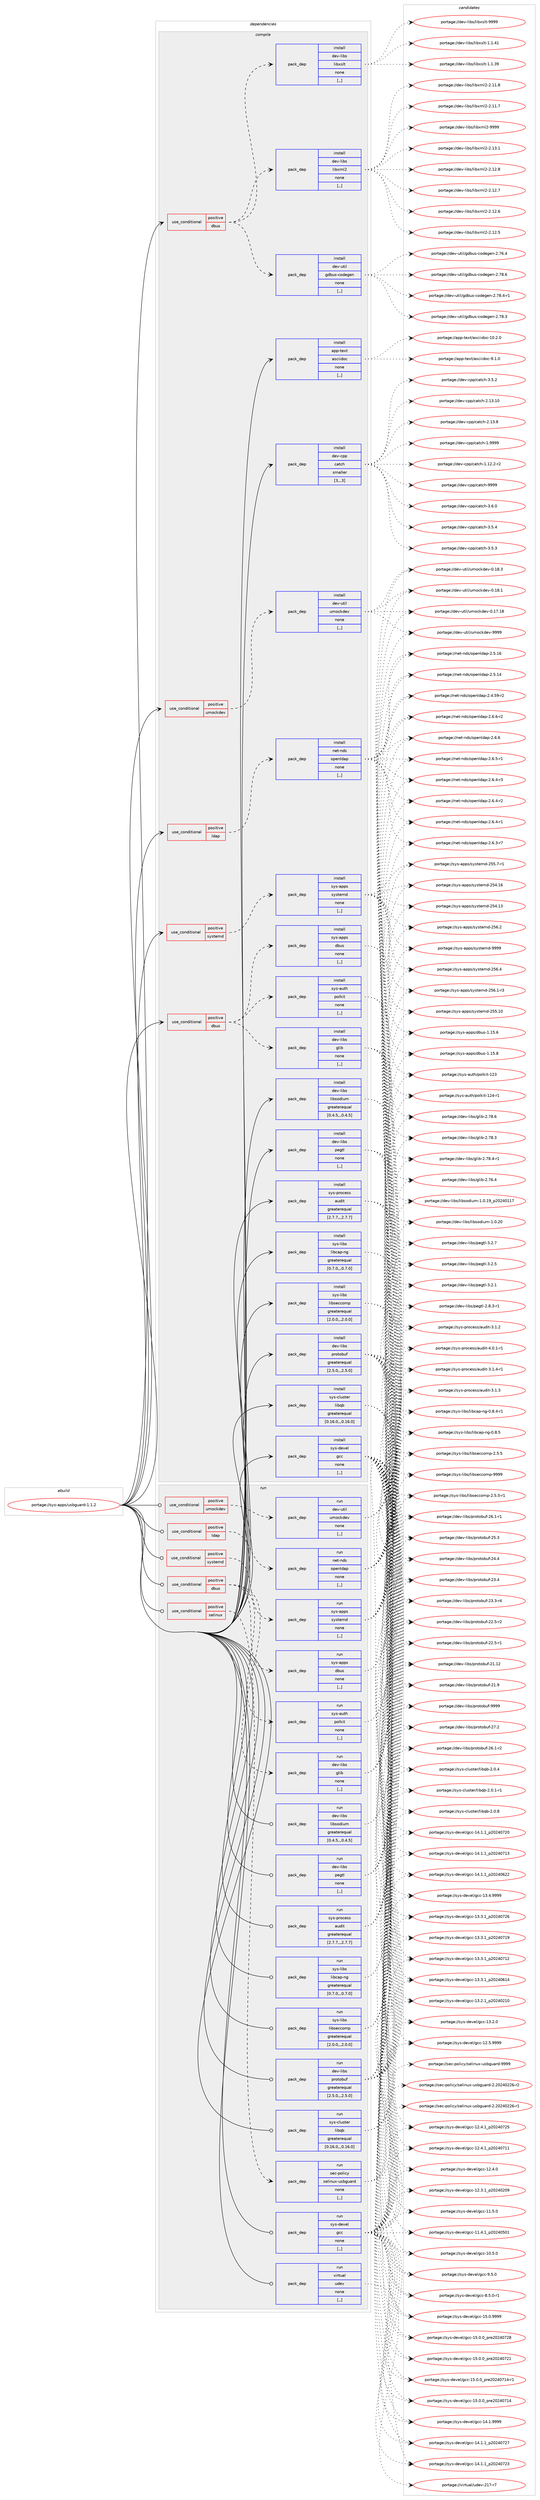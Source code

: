 digraph prolog {

# *************
# Graph options
# *************

newrank=true;
concentrate=true;
compound=true;
graph [rankdir=LR,fontname=Helvetica,fontsize=10,ranksep=1.5];#, ranksep=2.5, nodesep=0.2];
edge  [arrowhead=vee];
node  [fontname=Helvetica,fontsize=10];

# **********
# The ebuild
# **********

subgraph cluster_leftcol {
color=gray;
label=<<i>ebuild</i>>;
id [label="portage://sys-apps/usbguard-1.1.2", color=red, width=4, href="../sys-apps/usbguard-1.1.2.svg"];
}

# ****************
# The dependencies
# ****************

subgraph cluster_midcol {
color=gray;
label=<<i>dependencies</i>>;
subgraph cluster_compile {
fillcolor="#eeeeee";
style=filled;
label=<<i>compile</i>>;
subgraph cond112801 {
dependency425605 [label=<<TABLE BORDER="0" CELLBORDER="1" CELLSPACING="0" CELLPADDING="4"><TR><TD ROWSPAN="3" CELLPADDING="10">use_conditional</TD></TR><TR><TD>positive</TD></TR><TR><TD>dbus</TD></TR></TABLE>>, shape=none, color=red];
subgraph pack309875 {
dependency425606 [label=<<TABLE BORDER="0" CELLBORDER="1" CELLSPACING="0" CELLPADDING="4" WIDTH="220"><TR><TD ROWSPAN="6" CELLPADDING="30">pack_dep</TD></TR><TR><TD WIDTH="110">install</TD></TR><TR><TD>dev-libs</TD></TR><TR><TD>glib</TD></TR><TR><TD>none</TD></TR><TR><TD>[,,]</TD></TR></TABLE>>, shape=none, color=blue];
}
dependency425605:e -> dependency425606:w [weight=20,style="dashed",arrowhead="vee"];
subgraph pack309876 {
dependency425607 [label=<<TABLE BORDER="0" CELLBORDER="1" CELLSPACING="0" CELLPADDING="4" WIDTH="220"><TR><TD ROWSPAN="6" CELLPADDING="30">pack_dep</TD></TR><TR><TD WIDTH="110">install</TD></TR><TR><TD>sys-apps</TD></TR><TR><TD>dbus</TD></TR><TR><TD>none</TD></TR><TR><TD>[,,]</TD></TR></TABLE>>, shape=none, color=blue];
}
dependency425605:e -> dependency425607:w [weight=20,style="dashed",arrowhead="vee"];
subgraph pack309877 {
dependency425608 [label=<<TABLE BORDER="0" CELLBORDER="1" CELLSPACING="0" CELLPADDING="4" WIDTH="220"><TR><TD ROWSPAN="6" CELLPADDING="30">pack_dep</TD></TR><TR><TD WIDTH="110">install</TD></TR><TR><TD>sys-auth</TD></TR><TR><TD>polkit</TD></TR><TR><TD>none</TD></TR><TR><TD>[,,]</TD></TR></TABLE>>, shape=none, color=blue];
}
dependency425605:e -> dependency425608:w [weight=20,style="dashed",arrowhead="vee"];
}
id:e -> dependency425605:w [weight=20,style="solid",arrowhead="vee"];
subgraph cond112802 {
dependency425609 [label=<<TABLE BORDER="0" CELLBORDER="1" CELLSPACING="0" CELLPADDING="4"><TR><TD ROWSPAN="3" CELLPADDING="10">use_conditional</TD></TR><TR><TD>positive</TD></TR><TR><TD>dbus</TD></TR></TABLE>>, shape=none, color=red];
subgraph pack309878 {
dependency425610 [label=<<TABLE BORDER="0" CELLBORDER="1" CELLSPACING="0" CELLPADDING="4" WIDTH="220"><TR><TD ROWSPAN="6" CELLPADDING="30">pack_dep</TD></TR><TR><TD WIDTH="110">install</TD></TR><TR><TD>dev-libs</TD></TR><TR><TD>libxml2</TD></TR><TR><TD>none</TD></TR><TR><TD>[,,]</TD></TR></TABLE>>, shape=none, color=blue];
}
dependency425609:e -> dependency425610:w [weight=20,style="dashed",arrowhead="vee"];
subgraph pack309879 {
dependency425611 [label=<<TABLE BORDER="0" CELLBORDER="1" CELLSPACING="0" CELLPADDING="4" WIDTH="220"><TR><TD ROWSPAN="6" CELLPADDING="30">pack_dep</TD></TR><TR><TD WIDTH="110">install</TD></TR><TR><TD>dev-libs</TD></TR><TR><TD>libxslt</TD></TR><TR><TD>none</TD></TR><TR><TD>[,,]</TD></TR></TABLE>>, shape=none, color=blue];
}
dependency425609:e -> dependency425611:w [weight=20,style="dashed",arrowhead="vee"];
subgraph pack309880 {
dependency425612 [label=<<TABLE BORDER="0" CELLBORDER="1" CELLSPACING="0" CELLPADDING="4" WIDTH="220"><TR><TD ROWSPAN="6" CELLPADDING="30">pack_dep</TD></TR><TR><TD WIDTH="110">install</TD></TR><TR><TD>dev-util</TD></TR><TR><TD>gdbus-codegen</TD></TR><TR><TD>none</TD></TR><TR><TD>[,,]</TD></TR></TABLE>>, shape=none, color=blue];
}
dependency425609:e -> dependency425612:w [weight=20,style="dashed",arrowhead="vee"];
}
id:e -> dependency425609:w [weight=20,style="solid",arrowhead="vee"];
subgraph cond112803 {
dependency425613 [label=<<TABLE BORDER="0" CELLBORDER="1" CELLSPACING="0" CELLPADDING="4"><TR><TD ROWSPAN="3" CELLPADDING="10">use_conditional</TD></TR><TR><TD>positive</TD></TR><TR><TD>ldap</TD></TR></TABLE>>, shape=none, color=red];
subgraph pack309881 {
dependency425614 [label=<<TABLE BORDER="0" CELLBORDER="1" CELLSPACING="0" CELLPADDING="4" WIDTH="220"><TR><TD ROWSPAN="6" CELLPADDING="30">pack_dep</TD></TR><TR><TD WIDTH="110">install</TD></TR><TR><TD>net-nds</TD></TR><TR><TD>openldap</TD></TR><TR><TD>none</TD></TR><TR><TD>[,,]</TD></TR></TABLE>>, shape=none, color=blue];
}
dependency425613:e -> dependency425614:w [weight=20,style="dashed",arrowhead="vee"];
}
id:e -> dependency425613:w [weight=20,style="solid",arrowhead="vee"];
subgraph cond112804 {
dependency425615 [label=<<TABLE BORDER="0" CELLBORDER="1" CELLSPACING="0" CELLPADDING="4"><TR><TD ROWSPAN="3" CELLPADDING="10">use_conditional</TD></TR><TR><TD>positive</TD></TR><TR><TD>systemd</TD></TR></TABLE>>, shape=none, color=red];
subgraph pack309882 {
dependency425616 [label=<<TABLE BORDER="0" CELLBORDER="1" CELLSPACING="0" CELLPADDING="4" WIDTH="220"><TR><TD ROWSPAN="6" CELLPADDING="30">pack_dep</TD></TR><TR><TD WIDTH="110">install</TD></TR><TR><TD>sys-apps</TD></TR><TR><TD>systemd</TD></TR><TR><TD>none</TD></TR><TR><TD>[,,]</TD></TR></TABLE>>, shape=none, color=blue];
}
dependency425615:e -> dependency425616:w [weight=20,style="dashed",arrowhead="vee"];
}
id:e -> dependency425615:w [weight=20,style="solid",arrowhead="vee"];
subgraph cond112805 {
dependency425617 [label=<<TABLE BORDER="0" CELLBORDER="1" CELLSPACING="0" CELLPADDING="4"><TR><TD ROWSPAN="3" CELLPADDING="10">use_conditional</TD></TR><TR><TD>positive</TD></TR><TR><TD>umockdev</TD></TR></TABLE>>, shape=none, color=red];
subgraph pack309883 {
dependency425618 [label=<<TABLE BORDER="0" CELLBORDER="1" CELLSPACING="0" CELLPADDING="4" WIDTH="220"><TR><TD ROWSPAN="6" CELLPADDING="30">pack_dep</TD></TR><TR><TD WIDTH="110">install</TD></TR><TR><TD>dev-util</TD></TR><TR><TD>umockdev</TD></TR><TR><TD>none</TD></TR><TR><TD>[,,]</TD></TR></TABLE>>, shape=none, color=blue];
}
dependency425617:e -> dependency425618:w [weight=20,style="dashed",arrowhead="vee"];
}
id:e -> dependency425617:w [weight=20,style="solid",arrowhead="vee"];
subgraph pack309884 {
dependency425619 [label=<<TABLE BORDER="0" CELLBORDER="1" CELLSPACING="0" CELLPADDING="4" WIDTH="220"><TR><TD ROWSPAN="6" CELLPADDING="30">pack_dep</TD></TR><TR><TD WIDTH="110">install</TD></TR><TR><TD>app-text</TD></TR><TR><TD>asciidoc</TD></TR><TR><TD>none</TD></TR><TR><TD>[,,]</TD></TR></TABLE>>, shape=none, color=blue];
}
id:e -> dependency425619:w [weight=20,style="solid",arrowhead="vee"];
subgraph pack309885 {
dependency425620 [label=<<TABLE BORDER="0" CELLBORDER="1" CELLSPACING="0" CELLPADDING="4" WIDTH="220"><TR><TD ROWSPAN="6" CELLPADDING="30">pack_dep</TD></TR><TR><TD WIDTH="110">install</TD></TR><TR><TD>dev-cpp</TD></TR><TR><TD>catch</TD></TR><TR><TD>smaller</TD></TR><TR><TD>[3,,,3]</TD></TR></TABLE>>, shape=none, color=blue];
}
id:e -> dependency425620:w [weight=20,style="solid",arrowhead="vee"];
subgraph pack309886 {
dependency425621 [label=<<TABLE BORDER="0" CELLBORDER="1" CELLSPACING="0" CELLPADDING="4" WIDTH="220"><TR><TD ROWSPAN="6" CELLPADDING="30">pack_dep</TD></TR><TR><TD WIDTH="110">install</TD></TR><TR><TD>dev-libs</TD></TR><TR><TD>libsodium</TD></TR><TR><TD>greaterequal</TD></TR><TR><TD>[0.4.5,,,0.4.5]</TD></TR></TABLE>>, shape=none, color=blue];
}
id:e -> dependency425621:w [weight=20,style="solid",arrowhead="vee"];
subgraph pack309887 {
dependency425622 [label=<<TABLE BORDER="0" CELLBORDER="1" CELLSPACING="0" CELLPADDING="4" WIDTH="220"><TR><TD ROWSPAN="6" CELLPADDING="30">pack_dep</TD></TR><TR><TD WIDTH="110">install</TD></TR><TR><TD>dev-libs</TD></TR><TR><TD>pegtl</TD></TR><TR><TD>none</TD></TR><TR><TD>[,,]</TD></TR></TABLE>>, shape=none, color=blue];
}
id:e -> dependency425622:w [weight=20,style="solid",arrowhead="vee"];
subgraph pack309888 {
dependency425623 [label=<<TABLE BORDER="0" CELLBORDER="1" CELLSPACING="0" CELLPADDING="4" WIDTH="220"><TR><TD ROWSPAN="6" CELLPADDING="30">pack_dep</TD></TR><TR><TD WIDTH="110">install</TD></TR><TR><TD>dev-libs</TD></TR><TR><TD>protobuf</TD></TR><TR><TD>greaterequal</TD></TR><TR><TD>[2.5.0,,,2.5.0]</TD></TR></TABLE>>, shape=none, color=blue];
}
id:e -> dependency425623:w [weight=20,style="solid",arrowhead="vee"];
subgraph pack309889 {
dependency425624 [label=<<TABLE BORDER="0" CELLBORDER="1" CELLSPACING="0" CELLPADDING="4" WIDTH="220"><TR><TD ROWSPAN="6" CELLPADDING="30">pack_dep</TD></TR><TR><TD WIDTH="110">install</TD></TR><TR><TD>sys-cluster</TD></TR><TR><TD>libqb</TD></TR><TR><TD>greaterequal</TD></TR><TR><TD>[0.16.0,,,0.16.0]</TD></TR></TABLE>>, shape=none, color=blue];
}
id:e -> dependency425624:w [weight=20,style="solid",arrowhead="vee"];
subgraph pack309890 {
dependency425625 [label=<<TABLE BORDER="0" CELLBORDER="1" CELLSPACING="0" CELLPADDING="4" WIDTH="220"><TR><TD ROWSPAN="6" CELLPADDING="30">pack_dep</TD></TR><TR><TD WIDTH="110">install</TD></TR><TR><TD>sys-devel</TD></TR><TR><TD>gcc</TD></TR><TR><TD>none</TD></TR><TR><TD>[,,]</TD></TR></TABLE>>, shape=none, color=blue];
}
id:e -> dependency425625:w [weight=20,style="solid",arrowhead="vee"];
subgraph pack309891 {
dependency425626 [label=<<TABLE BORDER="0" CELLBORDER="1" CELLSPACING="0" CELLPADDING="4" WIDTH="220"><TR><TD ROWSPAN="6" CELLPADDING="30">pack_dep</TD></TR><TR><TD WIDTH="110">install</TD></TR><TR><TD>sys-libs</TD></TR><TR><TD>libcap-ng</TD></TR><TR><TD>greaterequal</TD></TR><TR><TD>[0.7.0,,,0.7.0]</TD></TR></TABLE>>, shape=none, color=blue];
}
id:e -> dependency425626:w [weight=20,style="solid",arrowhead="vee"];
subgraph pack309892 {
dependency425627 [label=<<TABLE BORDER="0" CELLBORDER="1" CELLSPACING="0" CELLPADDING="4" WIDTH="220"><TR><TD ROWSPAN="6" CELLPADDING="30">pack_dep</TD></TR><TR><TD WIDTH="110">install</TD></TR><TR><TD>sys-libs</TD></TR><TR><TD>libseccomp</TD></TR><TR><TD>greaterequal</TD></TR><TR><TD>[2.0.0,,,2.0.0]</TD></TR></TABLE>>, shape=none, color=blue];
}
id:e -> dependency425627:w [weight=20,style="solid",arrowhead="vee"];
subgraph pack309893 {
dependency425628 [label=<<TABLE BORDER="0" CELLBORDER="1" CELLSPACING="0" CELLPADDING="4" WIDTH="220"><TR><TD ROWSPAN="6" CELLPADDING="30">pack_dep</TD></TR><TR><TD WIDTH="110">install</TD></TR><TR><TD>sys-process</TD></TR><TR><TD>audit</TD></TR><TR><TD>greaterequal</TD></TR><TR><TD>[2.7.7,,,2.7.7]</TD></TR></TABLE>>, shape=none, color=blue];
}
id:e -> dependency425628:w [weight=20,style="solid",arrowhead="vee"];
}
subgraph cluster_compileandrun {
fillcolor="#eeeeee";
style=filled;
label=<<i>compile and run</i>>;
}
subgraph cluster_run {
fillcolor="#eeeeee";
style=filled;
label=<<i>run</i>>;
subgraph cond112806 {
dependency425629 [label=<<TABLE BORDER="0" CELLBORDER="1" CELLSPACING="0" CELLPADDING="4"><TR><TD ROWSPAN="3" CELLPADDING="10">use_conditional</TD></TR><TR><TD>positive</TD></TR><TR><TD>dbus</TD></TR></TABLE>>, shape=none, color=red];
subgraph pack309894 {
dependency425630 [label=<<TABLE BORDER="0" CELLBORDER="1" CELLSPACING="0" CELLPADDING="4" WIDTH="220"><TR><TD ROWSPAN="6" CELLPADDING="30">pack_dep</TD></TR><TR><TD WIDTH="110">run</TD></TR><TR><TD>dev-libs</TD></TR><TR><TD>glib</TD></TR><TR><TD>none</TD></TR><TR><TD>[,,]</TD></TR></TABLE>>, shape=none, color=blue];
}
dependency425629:e -> dependency425630:w [weight=20,style="dashed",arrowhead="vee"];
subgraph pack309895 {
dependency425631 [label=<<TABLE BORDER="0" CELLBORDER="1" CELLSPACING="0" CELLPADDING="4" WIDTH="220"><TR><TD ROWSPAN="6" CELLPADDING="30">pack_dep</TD></TR><TR><TD WIDTH="110">run</TD></TR><TR><TD>sys-apps</TD></TR><TR><TD>dbus</TD></TR><TR><TD>none</TD></TR><TR><TD>[,,]</TD></TR></TABLE>>, shape=none, color=blue];
}
dependency425629:e -> dependency425631:w [weight=20,style="dashed",arrowhead="vee"];
subgraph pack309896 {
dependency425632 [label=<<TABLE BORDER="0" CELLBORDER="1" CELLSPACING="0" CELLPADDING="4" WIDTH="220"><TR><TD ROWSPAN="6" CELLPADDING="30">pack_dep</TD></TR><TR><TD WIDTH="110">run</TD></TR><TR><TD>sys-auth</TD></TR><TR><TD>polkit</TD></TR><TR><TD>none</TD></TR><TR><TD>[,,]</TD></TR></TABLE>>, shape=none, color=blue];
}
dependency425629:e -> dependency425632:w [weight=20,style="dashed",arrowhead="vee"];
}
id:e -> dependency425629:w [weight=20,style="solid",arrowhead="odot"];
subgraph cond112807 {
dependency425633 [label=<<TABLE BORDER="0" CELLBORDER="1" CELLSPACING="0" CELLPADDING="4"><TR><TD ROWSPAN="3" CELLPADDING="10">use_conditional</TD></TR><TR><TD>positive</TD></TR><TR><TD>ldap</TD></TR></TABLE>>, shape=none, color=red];
subgraph pack309897 {
dependency425634 [label=<<TABLE BORDER="0" CELLBORDER="1" CELLSPACING="0" CELLPADDING="4" WIDTH="220"><TR><TD ROWSPAN="6" CELLPADDING="30">pack_dep</TD></TR><TR><TD WIDTH="110">run</TD></TR><TR><TD>net-nds</TD></TR><TR><TD>openldap</TD></TR><TR><TD>none</TD></TR><TR><TD>[,,]</TD></TR></TABLE>>, shape=none, color=blue];
}
dependency425633:e -> dependency425634:w [weight=20,style="dashed",arrowhead="vee"];
}
id:e -> dependency425633:w [weight=20,style="solid",arrowhead="odot"];
subgraph cond112808 {
dependency425635 [label=<<TABLE BORDER="0" CELLBORDER="1" CELLSPACING="0" CELLPADDING="4"><TR><TD ROWSPAN="3" CELLPADDING="10">use_conditional</TD></TR><TR><TD>positive</TD></TR><TR><TD>selinux</TD></TR></TABLE>>, shape=none, color=red];
subgraph pack309898 {
dependency425636 [label=<<TABLE BORDER="0" CELLBORDER="1" CELLSPACING="0" CELLPADDING="4" WIDTH="220"><TR><TD ROWSPAN="6" CELLPADDING="30">pack_dep</TD></TR><TR><TD WIDTH="110">run</TD></TR><TR><TD>sec-policy</TD></TR><TR><TD>selinux-usbguard</TD></TR><TR><TD>none</TD></TR><TR><TD>[,,]</TD></TR></TABLE>>, shape=none, color=blue];
}
dependency425635:e -> dependency425636:w [weight=20,style="dashed",arrowhead="vee"];
}
id:e -> dependency425635:w [weight=20,style="solid",arrowhead="odot"];
subgraph cond112809 {
dependency425637 [label=<<TABLE BORDER="0" CELLBORDER="1" CELLSPACING="0" CELLPADDING="4"><TR><TD ROWSPAN="3" CELLPADDING="10">use_conditional</TD></TR><TR><TD>positive</TD></TR><TR><TD>systemd</TD></TR></TABLE>>, shape=none, color=red];
subgraph pack309899 {
dependency425638 [label=<<TABLE BORDER="0" CELLBORDER="1" CELLSPACING="0" CELLPADDING="4" WIDTH="220"><TR><TD ROWSPAN="6" CELLPADDING="30">pack_dep</TD></TR><TR><TD WIDTH="110">run</TD></TR><TR><TD>sys-apps</TD></TR><TR><TD>systemd</TD></TR><TR><TD>none</TD></TR><TR><TD>[,,]</TD></TR></TABLE>>, shape=none, color=blue];
}
dependency425637:e -> dependency425638:w [weight=20,style="dashed",arrowhead="vee"];
}
id:e -> dependency425637:w [weight=20,style="solid",arrowhead="odot"];
subgraph cond112810 {
dependency425639 [label=<<TABLE BORDER="0" CELLBORDER="1" CELLSPACING="0" CELLPADDING="4"><TR><TD ROWSPAN="3" CELLPADDING="10">use_conditional</TD></TR><TR><TD>positive</TD></TR><TR><TD>umockdev</TD></TR></TABLE>>, shape=none, color=red];
subgraph pack309900 {
dependency425640 [label=<<TABLE BORDER="0" CELLBORDER="1" CELLSPACING="0" CELLPADDING="4" WIDTH="220"><TR><TD ROWSPAN="6" CELLPADDING="30">pack_dep</TD></TR><TR><TD WIDTH="110">run</TD></TR><TR><TD>dev-util</TD></TR><TR><TD>umockdev</TD></TR><TR><TD>none</TD></TR><TR><TD>[,,]</TD></TR></TABLE>>, shape=none, color=blue];
}
dependency425639:e -> dependency425640:w [weight=20,style="dashed",arrowhead="vee"];
}
id:e -> dependency425639:w [weight=20,style="solid",arrowhead="odot"];
subgraph pack309901 {
dependency425641 [label=<<TABLE BORDER="0" CELLBORDER="1" CELLSPACING="0" CELLPADDING="4" WIDTH="220"><TR><TD ROWSPAN="6" CELLPADDING="30">pack_dep</TD></TR><TR><TD WIDTH="110">run</TD></TR><TR><TD>dev-libs</TD></TR><TR><TD>libsodium</TD></TR><TR><TD>greaterequal</TD></TR><TR><TD>[0.4.5,,,0.4.5]</TD></TR></TABLE>>, shape=none, color=blue];
}
id:e -> dependency425641:w [weight=20,style="solid",arrowhead="odot"];
subgraph pack309902 {
dependency425642 [label=<<TABLE BORDER="0" CELLBORDER="1" CELLSPACING="0" CELLPADDING="4" WIDTH="220"><TR><TD ROWSPAN="6" CELLPADDING="30">pack_dep</TD></TR><TR><TD WIDTH="110">run</TD></TR><TR><TD>dev-libs</TD></TR><TR><TD>pegtl</TD></TR><TR><TD>none</TD></TR><TR><TD>[,,]</TD></TR></TABLE>>, shape=none, color=blue];
}
id:e -> dependency425642:w [weight=20,style="solid",arrowhead="odot"];
subgraph pack309903 {
dependency425643 [label=<<TABLE BORDER="0" CELLBORDER="1" CELLSPACING="0" CELLPADDING="4" WIDTH="220"><TR><TD ROWSPAN="6" CELLPADDING="30">pack_dep</TD></TR><TR><TD WIDTH="110">run</TD></TR><TR><TD>dev-libs</TD></TR><TR><TD>protobuf</TD></TR><TR><TD>greaterequal</TD></TR><TR><TD>[2.5.0,,,2.5.0]</TD></TR></TABLE>>, shape=none, color=blue];
}
id:e -> dependency425643:w [weight=20,style="solid",arrowhead="odot"];
subgraph pack309904 {
dependency425644 [label=<<TABLE BORDER="0" CELLBORDER="1" CELLSPACING="0" CELLPADDING="4" WIDTH="220"><TR><TD ROWSPAN="6" CELLPADDING="30">pack_dep</TD></TR><TR><TD WIDTH="110">run</TD></TR><TR><TD>sys-cluster</TD></TR><TR><TD>libqb</TD></TR><TR><TD>greaterequal</TD></TR><TR><TD>[0.16.0,,,0.16.0]</TD></TR></TABLE>>, shape=none, color=blue];
}
id:e -> dependency425644:w [weight=20,style="solid",arrowhead="odot"];
subgraph pack309905 {
dependency425645 [label=<<TABLE BORDER="0" CELLBORDER="1" CELLSPACING="0" CELLPADDING="4" WIDTH="220"><TR><TD ROWSPAN="6" CELLPADDING="30">pack_dep</TD></TR><TR><TD WIDTH="110">run</TD></TR><TR><TD>sys-devel</TD></TR><TR><TD>gcc</TD></TR><TR><TD>none</TD></TR><TR><TD>[,,]</TD></TR></TABLE>>, shape=none, color=blue];
}
id:e -> dependency425645:w [weight=20,style="solid",arrowhead="odot"];
subgraph pack309906 {
dependency425646 [label=<<TABLE BORDER="0" CELLBORDER="1" CELLSPACING="0" CELLPADDING="4" WIDTH="220"><TR><TD ROWSPAN="6" CELLPADDING="30">pack_dep</TD></TR><TR><TD WIDTH="110">run</TD></TR><TR><TD>sys-libs</TD></TR><TR><TD>libcap-ng</TD></TR><TR><TD>greaterequal</TD></TR><TR><TD>[0.7.0,,,0.7.0]</TD></TR></TABLE>>, shape=none, color=blue];
}
id:e -> dependency425646:w [weight=20,style="solid",arrowhead="odot"];
subgraph pack309907 {
dependency425647 [label=<<TABLE BORDER="0" CELLBORDER="1" CELLSPACING="0" CELLPADDING="4" WIDTH="220"><TR><TD ROWSPAN="6" CELLPADDING="30">pack_dep</TD></TR><TR><TD WIDTH="110">run</TD></TR><TR><TD>sys-libs</TD></TR><TR><TD>libseccomp</TD></TR><TR><TD>greaterequal</TD></TR><TR><TD>[2.0.0,,,2.0.0]</TD></TR></TABLE>>, shape=none, color=blue];
}
id:e -> dependency425647:w [weight=20,style="solid",arrowhead="odot"];
subgraph pack309908 {
dependency425648 [label=<<TABLE BORDER="0" CELLBORDER="1" CELLSPACING="0" CELLPADDING="4" WIDTH="220"><TR><TD ROWSPAN="6" CELLPADDING="30">pack_dep</TD></TR><TR><TD WIDTH="110">run</TD></TR><TR><TD>sys-process</TD></TR><TR><TD>audit</TD></TR><TR><TD>greaterequal</TD></TR><TR><TD>[2.7.7,,,2.7.7]</TD></TR></TABLE>>, shape=none, color=blue];
}
id:e -> dependency425648:w [weight=20,style="solid",arrowhead="odot"];
subgraph pack309909 {
dependency425649 [label=<<TABLE BORDER="0" CELLBORDER="1" CELLSPACING="0" CELLPADDING="4" WIDTH="220"><TR><TD ROWSPAN="6" CELLPADDING="30">pack_dep</TD></TR><TR><TD WIDTH="110">run</TD></TR><TR><TD>virtual</TD></TR><TR><TD>udev</TD></TR><TR><TD>none</TD></TR><TR><TD>[,,]</TD></TR></TABLE>>, shape=none, color=blue];
}
id:e -> dependency425649:w [weight=20,style="solid",arrowhead="odot"];
}
}

# **************
# The candidates
# **************

subgraph cluster_choices {
rank=same;
color=gray;
label=<<i>candidates</i>>;

subgraph choice309875 {
color=black;
nodesep=1;
choice1001011184510810598115471031081059845504655564654 [label="portage://dev-libs/glib-2.78.6", color=red, width=4,href="../dev-libs/glib-2.78.6.svg"];
choice10010111845108105981154710310810598455046555646524511449 [label="portage://dev-libs/glib-2.78.4-r1", color=red, width=4,href="../dev-libs/glib-2.78.4-r1.svg"];
choice1001011184510810598115471031081059845504655564651 [label="portage://dev-libs/glib-2.78.3", color=red, width=4,href="../dev-libs/glib-2.78.3.svg"];
choice1001011184510810598115471031081059845504655544652 [label="portage://dev-libs/glib-2.76.4", color=red, width=4,href="../dev-libs/glib-2.76.4.svg"];
dependency425606:e -> choice1001011184510810598115471031081059845504655564654:w [style=dotted,weight="100"];
dependency425606:e -> choice10010111845108105981154710310810598455046555646524511449:w [style=dotted,weight="100"];
dependency425606:e -> choice1001011184510810598115471031081059845504655564651:w [style=dotted,weight="100"];
dependency425606:e -> choice1001011184510810598115471031081059845504655544652:w [style=dotted,weight="100"];
}
subgraph choice309876 {
color=black;
nodesep=1;
choice1151211154597112112115471009811711545494649534656 [label="portage://sys-apps/dbus-1.15.8", color=red, width=4,href="../sys-apps/dbus-1.15.8.svg"];
choice1151211154597112112115471009811711545494649534654 [label="portage://sys-apps/dbus-1.15.6", color=red, width=4,href="../sys-apps/dbus-1.15.6.svg"];
dependency425607:e -> choice1151211154597112112115471009811711545494649534656:w [style=dotted,weight="100"];
dependency425607:e -> choice1151211154597112112115471009811711545494649534654:w [style=dotted,weight="100"];
}
subgraph choice309877 {
color=black;
nodesep=1;
choice115121115459711711610447112111108107105116454950524511449 [label="portage://sys-auth/polkit-124-r1", color=red, width=4,href="../sys-auth/polkit-124-r1.svg"];
choice11512111545971171161044711211110810710511645495051 [label="portage://sys-auth/polkit-123", color=red, width=4,href="../sys-auth/polkit-123.svg"];
dependency425608:e -> choice115121115459711711610447112111108107105116454950524511449:w [style=dotted,weight="100"];
dependency425608:e -> choice11512111545971171161044711211110810710511645495051:w [style=dotted,weight="100"];
}
subgraph choice309878 {
color=black;
nodesep=1;
choice10010111845108105981154710810598120109108504557575757 [label="portage://dev-libs/libxml2-9999", color=red, width=4,href="../dev-libs/libxml2-9999.svg"];
choice100101118451081059811547108105981201091085045504649514649 [label="portage://dev-libs/libxml2-2.13.1", color=red, width=4,href="../dev-libs/libxml2-2.13.1.svg"];
choice100101118451081059811547108105981201091085045504649504656 [label="portage://dev-libs/libxml2-2.12.8", color=red, width=4,href="../dev-libs/libxml2-2.12.8.svg"];
choice100101118451081059811547108105981201091085045504649504655 [label="portage://dev-libs/libxml2-2.12.7", color=red, width=4,href="../dev-libs/libxml2-2.12.7.svg"];
choice100101118451081059811547108105981201091085045504649504654 [label="portage://dev-libs/libxml2-2.12.6", color=red, width=4,href="../dev-libs/libxml2-2.12.6.svg"];
choice100101118451081059811547108105981201091085045504649504653 [label="portage://dev-libs/libxml2-2.12.5", color=red, width=4,href="../dev-libs/libxml2-2.12.5.svg"];
choice100101118451081059811547108105981201091085045504649494656 [label="portage://dev-libs/libxml2-2.11.8", color=red, width=4,href="../dev-libs/libxml2-2.11.8.svg"];
choice100101118451081059811547108105981201091085045504649494655 [label="portage://dev-libs/libxml2-2.11.7", color=red, width=4,href="../dev-libs/libxml2-2.11.7.svg"];
dependency425610:e -> choice10010111845108105981154710810598120109108504557575757:w [style=dotted,weight="100"];
dependency425610:e -> choice100101118451081059811547108105981201091085045504649514649:w [style=dotted,weight="100"];
dependency425610:e -> choice100101118451081059811547108105981201091085045504649504656:w [style=dotted,weight="100"];
dependency425610:e -> choice100101118451081059811547108105981201091085045504649504655:w [style=dotted,weight="100"];
dependency425610:e -> choice100101118451081059811547108105981201091085045504649504654:w [style=dotted,weight="100"];
dependency425610:e -> choice100101118451081059811547108105981201091085045504649504653:w [style=dotted,weight="100"];
dependency425610:e -> choice100101118451081059811547108105981201091085045504649494656:w [style=dotted,weight="100"];
dependency425610:e -> choice100101118451081059811547108105981201091085045504649494655:w [style=dotted,weight="100"];
}
subgraph choice309879 {
color=black;
nodesep=1;
choice100101118451081059811547108105981201151081164557575757 [label="portage://dev-libs/libxslt-9999", color=red, width=4,href="../dev-libs/libxslt-9999.svg"];
choice1001011184510810598115471081059812011510811645494649465249 [label="portage://dev-libs/libxslt-1.1.41", color=red, width=4,href="../dev-libs/libxslt-1.1.41.svg"];
choice1001011184510810598115471081059812011510811645494649465157 [label="portage://dev-libs/libxslt-1.1.39", color=red, width=4,href="../dev-libs/libxslt-1.1.39.svg"];
dependency425611:e -> choice100101118451081059811547108105981201151081164557575757:w [style=dotted,weight="100"];
dependency425611:e -> choice1001011184510810598115471081059812011510811645494649465249:w [style=dotted,weight="100"];
dependency425611:e -> choice1001011184510810598115471081059812011510811645494649465157:w [style=dotted,weight="100"];
}
subgraph choice309880 {
color=black;
nodesep=1;
choice100101118451171161051084710310098117115459911110010110310111045504655564654 [label="portage://dev-util/gdbus-codegen-2.78.6", color=red, width=4,href="../dev-util/gdbus-codegen-2.78.6.svg"];
choice1001011184511711610510847103100981171154599111100101103101110455046555646524511449 [label="portage://dev-util/gdbus-codegen-2.78.4-r1", color=red, width=4,href="../dev-util/gdbus-codegen-2.78.4-r1.svg"];
choice100101118451171161051084710310098117115459911110010110310111045504655564651 [label="portage://dev-util/gdbus-codegen-2.78.3", color=red, width=4,href="../dev-util/gdbus-codegen-2.78.3.svg"];
choice100101118451171161051084710310098117115459911110010110310111045504655544652 [label="portage://dev-util/gdbus-codegen-2.76.4", color=red, width=4,href="../dev-util/gdbus-codegen-2.76.4.svg"];
dependency425612:e -> choice100101118451171161051084710310098117115459911110010110310111045504655564654:w [style=dotted,weight="100"];
dependency425612:e -> choice1001011184511711610510847103100981171154599111100101103101110455046555646524511449:w [style=dotted,weight="100"];
dependency425612:e -> choice100101118451171161051084710310098117115459911110010110310111045504655564651:w [style=dotted,weight="100"];
dependency425612:e -> choice100101118451171161051084710310098117115459911110010110310111045504655544652:w [style=dotted,weight="100"];
}
subgraph choice309881 {
color=black;
nodesep=1;
choice1101011164511010011547111112101110108100971124550465446544511450 [label="portage://net-nds/openldap-2.6.6-r2", color=red, width=4,href="../net-nds/openldap-2.6.6-r2.svg"];
choice110101116451101001154711111210111010810097112455046544654 [label="portage://net-nds/openldap-2.6.6", color=red, width=4,href="../net-nds/openldap-2.6.6.svg"];
choice1101011164511010011547111112101110108100971124550465446534511449 [label="portage://net-nds/openldap-2.6.5-r1", color=red, width=4,href="../net-nds/openldap-2.6.5-r1.svg"];
choice1101011164511010011547111112101110108100971124550465446524511451 [label="portage://net-nds/openldap-2.6.4-r3", color=red, width=4,href="../net-nds/openldap-2.6.4-r3.svg"];
choice1101011164511010011547111112101110108100971124550465446524511450 [label="portage://net-nds/openldap-2.6.4-r2", color=red, width=4,href="../net-nds/openldap-2.6.4-r2.svg"];
choice1101011164511010011547111112101110108100971124550465446524511449 [label="portage://net-nds/openldap-2.6.4-r1", color=red, width=4,href="../net-nds/openldap-2.6.4-r1.svg"];
choice1101011164511010011547111112101110108100971124550465446514511455 [label="portage://net-nds/openldap-2.6.3-r7", color=red, width=4,href="../net-nds/openldap-2.6.3-r7.svg"];
choice11010111645110100115471111121011101081009711245504653464954 [label="portage://net-nds/openldap-2.5.16", color=red, width=4,href="../net-nds/openldap-2.5.16.svg"];
choice11010111645110100115471111121011101081009711245504653464952 [label="portage://net-nds/openldap-2.5.14", color=red, width=4,href="../net-nds/openldap-2.5.14.svg"];
choice110101116451101001154711111210111010810097112455046524653574511450 [label="portage://net-nds/openldap-2.4.59-r2", color=red, width=4,href="../net-nds/openldap-2.4.59-r2.svg"];
dependency425614:e -> choice1101011164511010011547111112101110108100971124550465446544511450:w [style=dotted,weight="100"];
dependency425614:e -> choice110101116451101001154711111210111010810097112455046544654:w [style=dotted,weight="100"];
dependency425614:e -> choice1101011164511010011547111112101110108100971124550465446534511449:w [style=dotted,weight="100"];
dependency425614:e -> choice1101011164511010011547111112101110108100971124550465446524511451:w [style=dotted,weight="100"];
dependency425614:e -> choice1101011164511010011547111112101110108100971124550465446524511450:w [style=dotted,weight="100"];
dependency425614:e -> choice1101011164511010011547111112101110108100971124550465446524511449:w [style=dotted,weight="100"];
dependency425614:e -> choice1101011164511010011547111112101110108100971124550465446514511455:w [style=dotted,weight="100"];
dependency425614:e -> choice11010111645110100115471111121011101081009711245504653464954:w [style=dotted,weight="100"];
dependency425614:e -> choice11010111645110100115471111121011101081009711245504653464952:w [style=dotted,weight="100"];
dependency425614:e -> choice110101116451101001154711111210111010810097112455046524653574511450:w [style=dotted,weight="100"];
}
subgraph choice309882 {
color=black;
nodesep=1;
choice1151211154597112112115471151211151161011091004557575757 [label="portage://sys-apps/systemd-9999", color=red, width=4,href="../sys-apps/systemd-9999.svg"];
choice115121115459711211211547115121115116101109100455053544652 [label="portage://sys-apps/systemd-256.4", color=red, width=4,href="../sys-apps/systemd-256.4.svg"];
choice115121115459711211211547115121115116101109100455053544650 [label="portage://sys-apps/systemd-256.2", color=red, width=4,href="../sys-apps/systemd-256.2.svg"];
choice1151211154597112112115471151211151161011091004550535446494511451 [label="portage://sys-apps/systemd-256.1-r3", color=red, width=4,href="../sys-apps/systemd-256.1-r3.svg"];
choice11512111545971121121154711512111511610110910045505353464948 [label="portage://sys-apps/systemd-255.10", color=red, width=4,href="../sys-apps/systemd-255.10.svg"];
choice1151211154597112112115471151211151161011091004550535346554511449 [label="portage://sys-apps/systemd-255.7-r1", color=red, width=4,href="../sys-apps/systemd-255.7-r1.svg"];
choice11512111545971121121154711512111511610110910045505352464954 [label="portage://sys-apps/systemd-254.16", color=red, width=4,href="../sys-apps/systemd-254.16.svg"];
choice11512111545971121121154711512111511610110910045505352464951 [label="portage://sys-apps/systemd-254.13", color=red, width=4,href="../sys-apps/systemd-254.13.svg"];
dependency425616:e -> choice1151211154597112112115471151211151161011091004557575757:w [style=dotted,weight="100"];
dependency425616:e -> choice115121115459711211211547115121115116101109100455053544652:w [style=dotted,weight="100"];
dependency425616:e -> choice115121115459711211211547115121115116101109100455053544650:w [style=dotted,weight="100"];
dependency425616:e -> choice1151211154597112112115471151211151161011091004550535446494511451:w [style=dotted,weight="100"];
dependency425616:e -> choice11512111545971121121154711512111511610110910045505353464948:w [style=dotted,weight="100"];
dependency425616:e -> choice1151211154597112112115471151211151161011091004550535346554511449:w [style=dotted,weight="100"];
dependency425616:e -> choice11512111545971121121154711512111511610110910045505352464954:w [style=dotted,weight="100"];
dependency425616:e -> choice11512111545971121121154711512111511610110910045505352464951:w [style=dotted,weight="100"];
}
subgraph choice309883 {
color=black;
nodesep=1;
choice1001011184511711610510847117109111991071001011184557575757 [label="portage://dev-util/umockdev-9999", color=red, width=4,href="../dev-util/umockdev-9999.svg"];
choice10010111845117116105108471171091119910710010111845484649564651 [label="portage://dev-util/umockdev-0.18.3", color=red, width=4,href="../dev-util/umockdev-0.18.3.svg"];
choice10010111845117116105108471171091119910710010111845484649564649 [label="portage://dev-util/umockdev-0.18.1", color=red, width=4,href="../dev-util/umockdev-0.18.1.svg"];
choice1001011184511711610510847117109111991071001011184548464955464956 [label="portage://dev-util/umockdev-0.17.18", color=red, width=4,href="../dev-util/umockdev-0.17.18.svg"];
dependency425618:e -> choice1001011184511711610510847117109111991071001011184557575757:w [style=dotted,weight="100"];
dependency425618:e -> choice10010111845117116105108471171091119910710010111845484649564651:w [style=dotted,weight="100"];
dependency425618:e -> choice10010111845117116105108471171091119910710010111845484649564649:w [style=dotted,weight="100"];
dependency425618:e -> choice1001011184511711610510847117109111991071001011184548464955464956:w [style=dotted,weight="100"];
}
subgraph choice309884 {
color=black;
nodesep=1;
choice97112112451161011201164797115991051051001119945494846504648 [label="portage://app-text/asciidoc-10.2.0", color=red, width=4,href="../app-text/asciidoc-10.2.0.svg"];
choice971121124511610112011647971159910510510011199455746494648 [label="portage://app-text/asciidoc-9.1.0", color=red, width=4,href="../app-text/asciidoc-9.1.0.svg"];
dependency425619:e -> choice97112112451161011201164797115991051051001119945494846504648:w [style=dotted,weight="100"];
dependency425619:e -> choice971121124511610112011647971159910510510011199455746494648:w [style=dotted,weight="100"];
}
subgraph choice309885 {
color=black;
nodesep=1;
choice1001011184599112112479997116991044557575757 [label="portage://dev-cpp/catch-9999", color=red, width=4,href="../dev-cpp/catch-9999.svg"];
choice100101118459911211247999711699104455146544648 [label="portage://dev-cpp/catch-3.6.0", color=red, width=4,href="../dev-cpp/catch-3.6.0.svg"];
choice100101118459911211247999711699104455146534652 [label="portage://dev-cpp/catch-3.5.4", color=red, width=4,href="../dev-cpp/catch-3.5.4.svg"];
choice100101118459911211247999711699104455146534651 [label="portage://dev-cpp/catch-3.5.3", color=red, width=4,href="../dev-cpp/catch-3.5.3.svg"];
choice100101118459911211247999711699104455146534650 [label="portage://dev-cpp/catch-3.5.2", color=red, width=4,href="../dev-cpp/catch-3.5.2.svg"];
choice1001011184599112112479997116991044550464951464948 [label="portage://dev-cpp/catch-2.13.10", color=red, width=4,href="../dev-cpp/catch-2.13.10.svg"];
choice10010111845991121124799971169910445504649514656 [label="portage://dev-cpp/catch-2.13.8", color=red, width=4,href="../dev-cpp/catch-2.13.8.svg"];
choice10010111845991121124799971169910445494657575757 [label="portage://dev-cpp/catch-1.9999", color=red, width=4,href="../dev-cpp/catch-1.9999.svg"];
choice100101118459911211247999711699104454946495046504511450 [label="portage://dev-cpp/catch-1.12.2-r2", color=red, width=4,href="../dev-cpp/catch-1.12.2-r2.svg"];
dependency425620:e -> choice1001011184599112112479997116991044557575757:w [style=dotted,weight="100"];
dependency425620:e -> choice100101118459911211247999711699104455146544648:w [style=dotted,weight="100"];
dependency425620:e -> choice100101118459911211247999711699104455146534652:w [style=dotted,weight="100"];
dependency425620:e -> choice100101118459911211247999711699104455146534651:w [style=dotted,weight="100"];
dependency425620:e -> choice100101118459911211247999711699104455146534650:w [style=dotted,weight="100"];
dependency425620:e -> choice1001011184599112112479997116991044550464951464948:w [style=dotted,weight="100"];
dependency425620:e -> choice10010111845991121124799971169910445504649514656:w [style=dotted,weight="100"];
dependency425620:e -> choice10010111845991121124799971169910445494657575757:w [style=dotted,weight="100"];
dependency425620:e -> choice100101118459911211247999711699104454946495046504511450:w [style=dotted,weight="100"];
}
subgraph choice309886 {
color=black;
nodesep=1;
choice1001011184510810598115471081059811511110010511710945494648465048 [label="portage://dev-libs/libsodium-1.0.20", color=red, width=4,href="../dev-libs/libsodium-1.0.20.svg"];
choice1001011184510810598115471081059811511110010511710945494648464957951125048505248494955 [label="portage://dev-libs/libsodium-1.0.19_p20240117", color=red, width=4,href="../dev-libs/libsodium-1.0.19_p20240117.svg"];
dependency425621:e -> choice1001011184510810598115471081059811511110010511710945494648465048:w [style=dotted,weight="100"];
dependency425621:e -> choice1001011184510810598115471081059811511110010511710945494648464957951125048505248494955:w [style=dotted,weight="100"];
}
subgraph choice309887 {
color=black;
nodesep=1;
choice100101118451081059811547112101103116108455146504655 [label="portage://dev-libs/pegtl-3.2.7", color=red, width=4,href="../dev-libs/pegtl-3.2.7.svg"];
choice100101118451081059811547112101103116108455146504653 [label="portage://dev-libs/pegtl-3.2.5", color=red, width=4,href="../dev-libs/pegtl-3.2.5.svg"];
choice100101118451081059811547112101103116108455146504649 [label="portage://dev-libs/pegtl-3.2.1", color=red, width=4,href="../dev-libs/pegtl-3.2.1.svg"];
choice1001011184510810598115471121011031161084550465646514511449 [label="portage://dev-libs/pegtl-2.8.3-r1", color=red, width=4,href="../dev-libs/pegtl-2.8.3-r1.svg"];
dependency425622:e -> choice100101118451081059811547112101103116108455146504655:w [style=dotted,weight="100"];
dependency425622:e -> choice100101118451081059811547112101103116108455146504653:w [style=dotted,weight="100"];
dependency425622:e -> choice100101118451081059811547112101103116108455146504649:w [style=dotted,weight="100"];
dependency425622:e -> choice1001011184510810598115471121011031161084550465646514511449:w [style=dotted,weight="100"];
}
subgraph choice309888 {
color=black;
nodesep=1;
choice100101118451081059811547112114111116111981171024557575757 [label="portage://dev-libs/protobuf-9999", color=red, width=4,href="../dev-libs/protobuf-9999.svg"];
choice100101118451081059811547112114111116111981171024550554650 [label="portage://dev-libs/protobuf-27.2", color=red, width=4,href="../dev-libs/protobuf-27.2.svg"];
choice1001011184510810598115471121141111161119811710245505446494511450 [label="portage://dev-libs/protobuf-26.1-r2", color=red, width=4,href="../dev-libs/protobuf-26.1-r2.svg"];
choice1001011184510810598115471121141111161119811710245505446494511449 [label="portage://dev-libs/protobuf-26.1-r1", color=red, width=4,href="../dev-libs/protobuf-26.1-r1.svg"];
choice100101118451081059811547112114111116111981171024550534651 [label="portage://dev-libs/protobuf-25.3", color=red, width=4,href="../dev-libs/protobuf-25.3.svg"];
choice100101118451081059811547112114111116111981171024550524652 [label="portage://dev-libs/protobuf-24.4", color=red, width=4,href="../dev-libs/protobuf-24.4.svg"];
choice100101118451081059811547112114111116111981171024550514652 [label="portage://dev-libs/protobuf-23.4", color=red, width=4,href="../dev-libs/protobuf-23.4.svg"];
choice1001011184510810598115471121141111161119811710245505146514511452 [label="portage://dev-libs/protobuf-23.3-r4", color=red, width=4,href="../dev-libs/protobuf-23.3-r4.svg"];
choice1001011184510810598115471121141111161119811710245505046534511450 [label="portage://dev-libs/protobuf-22.5-r2", color=red, width=4,href="../dev-libs/protobuf-22.5-r2.svg"];
choice1001011184510810598115471121141111161119811710245505046534511449 [label="portage://dev-libs/protobuf-22.5-r1", color=red, width=4,href="../dev-libs/protobuf-22.5-r1.svg"];
choice10010111845108105981154711211411111611198117102455049464950 [label="portage://dev-libs/protobuf-21.12", color=red, width=4,href="../dev-libs/protobuf-21.12.svg"];
choice100101118451081059811547112114111116111981171024550494657 [label="portage://dev-libs/protobuf-21.9", color=red, width=4,href="../dev-libs/protobuf-21.9.svg"];
dependency425623:e -> choice100101118451081059811547112114111116111981171024557575757:w [style=dotted,weight="100"];
dependency425623:e -> choice100101118451081059811547112114111116111981171024550554650:w [style=dotted,weight="100"];
dependency425623:e -> choice1001011184510810598115471121141111161119811710245505446494511450:w [style=dotted,weight="100"];
dependency425623:e -> choice1001011184510810598115471121141111161119811710245505446494511449:w [style=dotted,weight="100"];
dependency425623:e -> choice100101118451081059811547112114111116111981171024550534651:w [style=dotted,weight="100"];
dependency425623:e -> choice100101118451081059811547112114111116111981171024550524652:w [style=dotted,weight="100"];
dependency425623:e -> choice100101118451081059811547112114111116111981171024550514652:w [style=dotted,weight="100"];
dependency425623:e -> choice1001011184510810598115471121141111161119811710245505146514511452:w [style=dotted,weight="100"];
dependency425623:e -> choice1001011184510810598115471121141111161119811710245505046534511450:w [style=dotted,weight="100"];
dependency425623:e -> choice1001011184510810598115471121141111161119811710245505046534511449:w [style=dotted,weight="100"];
dependency425623:e -> choice10010111845108105981154711211411111611198117102455049464950:w [style=dotted,weight="100"];
dependency425623:e -> choice100101118451081059811547112114111116111981171024550494657:w [style=dotted,weight="100"];
}
subgraph choice309889 {
color=black;
nodesep=1;
choice1151211154599108117115116101114471081059811398455046484656 [label="portage://sys-cluster/libqb-2.0.8", color=red, width=4,href="../sys-cluster/libqb-2.0.8.svg"];
choice1151211154599108117115116101114471081059811398455046484652 [label="portage://sys-cluster/libqb-2.0.4", color=red, width=4,href="../sys-cluster/libqb-2.0.4.svg"];
choice11512111545991081171151161011144710810598113984550464846494511449 [label="portage://sys-cluster/libqb-2.0.1-r1", color=red, width=4,href="../sys-cluster/libqb-2.0.1-r1.svg"];
dependency425624:e -> choice1151211154599108117115116101114471081059811398455046484656:w [style=dotted,weight="100"];
dependency425624:e -> choice1151211154599108117115116101114471081059811398455046484652:w [style=dotted,weight="100"];
dependency425624:e -> choice11512111545991081171151161011144710810598113984550464846494511449:w [style=dotted,weight="100"];
}
subgraph choice309890 {
color=black;
nodesep=1;
choice1151211154510010111810110847103999945495346484657575757 [label="portage://sys-devel/gcc-15.0.9999", color=red, width=4,href="../sys-devel/gcc-15.0.9999.svg"];
choice1151211154510010111810110847103999945495346484648951121141015048505248555056 [label="portage://sys-devel/gcc-15.0.0_pre20240728", color=red, width=4,href="../sys-devel/gcc-15.0.0_pre20240728.svg"];
choice1151211154510010111810110847103999945495346484648951121141015048505248555049 [label="portage://sys-devel/gcc-15.0.0_pre20240721", color=red, width=4,href="../sys-devel/gcc-15.0.0_pre20240721.svg"];
choice11512111545100101118101108471039999454953464846489511211410150485052485549524511449 [label="portage://sys-devel/gcc-15.0.0_pre20240714-r1", color=red, width=4,href="../sys-devel/gcc-15.0.0_pre20240714-r1.svg"];
choice1151211154510010111810110847103999945495346484648951121141015048505248554952 [label="portage://sys-devel/gcc-15.0.0_pre20240714", color=red, width=4,href="../sys-devel/gcc-15.0.0_pre20240714.svg"];
choice1151211154510010111810110847103999945495246494657575757 [label="portage://sys-devel/gcc-14.1.9999", color=red, width=4,href="../sys-devel/gcc-14.1.9999.svg"];
choice1151211154510010111810110847103999945495246494649951125048505248555055 [label="portage://sys-devel/gcc-14.1.1_p20240727", color=red, width=4,href="../sys-devel/gcc-14.1.1_p20240727.svg"];
choice1151211154510010111810110847103999945495246494649951125048505248555051 [label="portage://sys-devel/gcc-14.1.1_p20240723", color=red, width=4,href="../sys-devel/gcc-14.1.1_p20240723.svg"];
choice1151211154510010111810110847103999945495246494649951125048505248555048 [label="portage://sys-devel/gcc-14.1.1_p20240720", color=red, width=4,href="../sys-devel/gcc-14.1.1_p20240720.svg"];
choice1151211154510010111810110847103999945495246494649951125048505248554951 [label="portage://sys-devel/gcc-14.1.1_p20240713", color=red, width=4,href="../sys-devel/gcc-14.1.1_p20240713.svg"];
choice1151211154510010111810110847103999945495246494649951125048505248545050 [label="portage://sys-devel/gcc-14.1.1_p20240622", color=red, width=4,href="../sys-devel/gcc-14.1.1_p20240622.svg"];
choice1151211154510010111810110847103999945495146524657575757 [label="portage://sys-devel/gcc-13.4.9999", color=red, width=4,href="../sys-devel/gcc-13.4.9999.svg"];
choice1151211154510010111810110847103999945495146514649951125048505248555054 [label="portage://sys-devel/gcc-13.3.1_p20240726", color=red, width=4,href="../sys-devel/gcc-13.3.1_p20240726.svg"];
choice1151211154510010111810110847103999945495146514649951125048505248554957 [label="portage://sys-devel/gcc-13.3.1_p20240719", color=red, width=4,href="../sys-devel/gcc-13.3.1_p20240719.svg"];
choice1151211154510010111810110847103999945495146514649951125048505248554950 [label="portage://sys-devel/gcc-13.3.1_p20240712", color=red, width=4,href="../sys-devel/gcc-13.3.1_p20240712.svg"];
choice1151211154510010111810110847103999945495146514649951125048505248544952 [label="portage://sys-devel/gcc-13.3.1_p20240614", color=red, width=4,href="../sys-devel/gcc-13.3.1_p20240614.svg"];
choice1151211154510010111810110847103999945495146504649951125048505248504948 [label="portage://sys-devel/gcc-13.2.1_p20240210", color=red, width=4,href="../sys-devel/gcc-13.2.1_p20240210.svg"];
choice1151211154510010111810110847103999945495146504648 [label="portage://sys-devel/gcc-13.2.0", color=red, width=4,href="../sys-devel/gcc-13.2.0.svg"];
choice1151211154510010111810110847103999945495046534657575757 [label="portage://sys-devel/gcc-12.5.9999", color=red, width=4,href="../sys-devel/gcc-12.5.9999.svg"];
choice1151211154510010111810110847103999945495046524649951125048505248555053 [label="portage://sys-devel/gcc-12.4.1_p20240725", color=red, width=4,href="../sys-devel/gcc-12.4.1_p20240725.svg"];
choice1151211154510010111810110847103999945495046524649951125048505248554949 [label="portage://sys-devel/gcc-12.4.1_p20240711", color=red, width=4,href="../sys-devel/gcc-12.4.1_p20240711.svg"];
choice1151211154510010111810110847103999945495046524648 [label="portage://sys-devel/gcc-12.4.0", color=red, width=4,href="../sys-devel/gcc-12.4.0.svg"];
choice1151211154510010111810110847103999945495046514649951125048505248504857 [label="portage://sys-devel/gcc-12.3.1_p20240209", color=red, width=4,href="../sys-devel/gcc-12.3.1_p20240209.svg"];
choice1151211154510010111810110847103999945494946534648 [label="portage://sys-devel/gcc-11.5.0", color=red, width=4,href="../sys-devel/gcc-11.5.0.svg"];
choice1151211154510010111810110847103999945494946524649951125048505248534849 [label="portage://sys-devel/gcc-11.4.1_p20240501", color=red, width=4,href="../sys-devel/gcc-11.4.1_p20240501.svg"];
choice1151211154510010111810110847103999945494846534648 [label="portage://sys-devel/gcc-10.5.0", color=red, width=4,href="../sys-devel/gcc-10.5.0.svg"];
choice11512111545100101118101108471039999455746534648 [label="portage://sys-devel/gcc-9.5.0", color=red, width=4,href="../sys-devel/gcc-9.5.0.svg"];
choice115121115451001011181011084710399994556465346484511449 [label="portage://sys-devel/gcc-8.5.0-r1", color=red, width=4,href="../sys-devel/gcc-8.5.0-r1.svg"];
dependency425625:e -> choice1151211154510010111810110847103999945495346484657575757:w [style=dotted,weight="100"];
dependency425625:e -> choice1151211154510010111810110847103999945495346484648951121141015048505248555056:w [style=dotted,weight="100"];
dependency425625:e -> choice1151211154510010111810110847103999945495346484648951121141015048505248555049:w [style=dotted,weight="100"];
dependency425625:e -> choice11512111545100101118101108471039999454953464846489511211410150485052485549524511449:w [style=dotted,weight="100"];
dependency425625:e -> choice1151211154510010111810110847103999945495346484648951121141015048505248554952:w [style=dotted,weight="100"];
dependency425625:e -> choice1151211154510010111810110847103999945495246494657575757:w [style=dotted,weight="100"];
dependency425625:e -> choice1151211154510010111810110847103999945495246494649951125048505248555055:w [style=dotted,weight="100"];
dependency425625:e -> choice1151211154510010111810110847103999945495246494649951125048505248555051:w [style=dotted,weight="100"];
dependency425625:e -> choice1151211154510010111810110847103999945495246494649951125048505248555048:w [style=dotted,weight="100"];
dependency425625:e -> choice1151211154510010111810110847103999945495246494649951125048505248554951:w [style=dotted,weight="100"];
dependency425625:e -> choice1151211154510010111810110847103999945495246494649951125048505248545050:w [style=dotted,weight="100"];
dependency425625:e -> choice1151211154510010111810110847103999945495146524657575757:w [style=dotted,weight="100"];
dependency425625:e -> choice1151211154510010111810110847103999945495146514649951125048505248555054:w [style=dotted,weight="100"];
dependency425625:e -> choice1151211154510010111810110847103999945495146514649951125048505248554957:w [style=dotted,weight="100"];
dependency425625:e -> choice1151211154510010111810110847103999945495146514649951125048505248554950:w [style=dotted,weight="100"];
dependency425625:e -> choice1151211154510010111810110847103999945495146514649951125048505248544952:w [style=dotted,weight="100"];
dependency425625:e -> choice1151211154510010111810110847103999945495146504649951125048505248504948:w [style=dotted,weight="100"];
dependency425625:e -> choice1151211154510010111810110847103999945495146504648:w [style=dotted,weight="100"];
dependency425625:e -> choice1151211154510010111810110847103999945495046534657575757:w [style=dotted,weight="100"];
dependency425625:e -> choice1151211154510010111810110847103999945495046524649951125048505248555053:w [style=dotted,weight="100"];
dependency425625:e -> choice1151211154510010111810110847103999945495046524649951125048505248554949:w [style=dotted,weight="100"];
dependency425625:e -> choice1151211154510010111810110847103999945495046524648:w [style=dotted,weight="100"];
dependency425625:e -> choice1151211154510010111810110847103999945495046514649951125048505248504857:w [style=dotted,weight="100"];
dependency425625:e -> choice1151211154510010111810110847103999945494946534648:w [style=dotted,weight="100"];
dependency425625:e -> choice1151211154510010111810110847103999945494946524649951125048505248534849:w [style=dotted,weight="100"];
dependency425625:e -> choice1151211154510010111810110847103999945494846534648:w [style=dotted,weight="100"];
dependency425625:e -> choice11512111545100101118101108471039999455746534648:w [style=dotted,weight="100"];
dependency425625:e -> choice115121115451001011181011084710399994556465346484511449:w [style=dotted,weight="100"];
}
subgraph choice309891 {
color=black;
nodesep=1;
choice11512111545108105981154710810598999711245110103454846564653 [label="portage://sys-libs/libcap-ng-0.8.5", color=red, width=4,href="../sys-libs/libcap-ng-0.8.5.svg"];
choice115121115451081059811547108105989997112451101034548465646524511449 [label="portage://sys-libs/libcap-ng-0.8.4-r1", color=red, width=4,href="../sys-libs/libcap-ng-0.8.4-r1.svg"];
dependency425626:e -> choice11512111545108105981154710810598999711245110103454846564653:w [style=dotted,weight="100"];
dependency425626:e -> choice115121115451081059811547108105989997112451101034548465646524511449:w [style=dotted,weight="100"];
}
subgraph choice309892 {
color=black;
nodesep=1;
choice1151211154510810598115471081059811510199991111091124557575757 [label="portage://sys-libs/libseccomp-9999", color=red, width=4,href="../sys-libs/libseccomp-9999.svg"];
choice1151211154510810598115471081059811510199991111091124550465346534511449 [label="portage://sys-libs/libseccomp-2.5.5-r1", color=red, width=4,href="../sys-libs/libseccomp-2.5.5-r1.svg"];
choice115121115451081059811547108105981151019999111109112455046534653 [label="portage://sys-libs/libseccomp-2.5.5", color=red, width=4,href="../sys-libs/libseccomp-2.5.5.svg"];
dependency425627:e -> choice1151211154510810598115471081059811510199991111091124557575757:w [style=dotted,weight="100"];
dependency425627:e -> choice1151211154510810598115471081059811510199991111091124550465346534511449:w [style=dotted,weight="100"];
dependency425627:e -> choice115121115451081059811547108105981151019999111109112455046534653:w [style=dotted,weight="100"];
}
subgraph choice309893 {
color=black;
nodesep=1;
choice115121115451121141119910111511547971171001051164552464846494511449 [label="portage://sys-process/audit-4.0.1-r1", color=red, width=4,href="../sys-process/audit-4.0.1-r1.svg"];
choice115121115451121141119910111511547971171001051164551464946524511449 [label="portage://sys-process/audit-3.1.4-r1", color=red, width=4,href="../sys-process/audit-3.1.4-r1.svg"];
choice11512111545112114111991011151154797117100105116455146494651 [label="portage://sys-process/audit-3.1.3", color=red, width=4,href="../sys-process/audit-3.1.3.svg"];
choice11512111545112114111991011151154797117100105116455146494650 [label="portage://sys-process/audit-3.1.2", color=red, width=4,href="../sys-process/audit-3.1.2.svg"];
dependency425628:e -> choice115121115451121141119910111511547971171001051164552464846494511449:w [style=dotted,weight="100"];
dependency425628:e -> choice115121115451121141119910111511547971171001051164551464946524511449:w [style=dotted,weight="100"];
dependency425628:e -> choice11512111545112114111991011151154797117100105116455146494651:w [style=dotted,weight="100"];
dependency425628:e -> choice11512111545112114111991011151154797117100105116455146494650:w [style=dotted,weight="100"];
}
subgraph choice309894 {
color=black;
nodesep=1;
choice1001011184510810598115471031081059845504655564654 [label="portage://dev-libs/glib-2.78.6", color=red, width=4,href="../dev-libs/glib-2.78.6.svg"];
choice10010111845108105981154710310810598455046555646524511449 [label="portage://dev-libs/glib-2.78.4-r1", color=red, width=4,href="../dev-libs/glib-2.78.4-r1.svg"];
choice1001011184510810598115471031081059845504655564651 [label="portage://dev-libs/glib-2.78.3", color=red, width=4,href="../dev-libs/glib-2.78.3.svg"];
choice1001011184510810598115471031081059845504655544652 [label="portage://dev-libs/glib-2.76.4", color=red, width=4,href="../dev-libs/glib-2.76.4.svg"];
dependency425630:e -> choice1001011184510810598115471031081059845504655564654:w [style=dotted,weight="100"];
dependency425630:e -> choice10010111845108105981154710310810598455046555646524511449:w [style=dotted,weight="100"];
dependency425630:e -> choice1001011184510810598115471031081059845504655564651:w [style=dotted,weight="100"];
dependency425630:e -> choice1001011184510810598115471031081059845504655544652:w [style=dotted,weight="100"];
}
subgraph choice309895 {
color=black;
nodesep=1;
choice1151211154597112112115471009811711545494649534656 [label="portage://sys-apps/dbus-1.15.8", color=red, width=4,href="../sys-apps/dbus-1.15.8.svg"];
choice1151211154597112112115471009811711545494649534654 [label="portage://sys-apps/dbus-1.15.6", color=red, width=4,href="../sys-apps/dbus-1.15.6.svg"];
dependency425631:e -> choice1151211154597112112115471009811711545494649534656:w [style=dotted,weight="100"];
dependency425631:e -> choice1151211154597112112115471009811711545494649534654:w [style=dotted,weight="100"];
}
subgraph choice309896 {
color=black;
nodesep=1;
choice115121115459711711610447112111108107105116454950524511449 [label="portage://sys-auth/polkit-124-r1", color=red, width=4,href="../sys-auth/polkit-124-r1.svg"];
choice11512111545971171161044711211110810710511645495051 [label="portage://sys-auth/polkit-123", color=red, width=4,href="../sys-auth/polkit-123.svg"];
dependency425632:e -> choice115121115459711711610447112111108107105116454950524511449:w [style=dotted,weight="100"];
dependency425632:e -> choice11512111545971171161044711211110810710511645495051:w [style=dotted,weight="100"];
}
subgraph choice309897 {
color=black;
nodesep=1;
choice1101011164511010011547111112101110108100971124550465446544511450 [label="portage://net-nds/openldap-2.6.6-r2", color=red, width=4,href="../net-nds/openldap-2.6.6-r2.svg"];
choice110101116451101001154711111210111010810097112455046544654 [label="portage://net-nds/openldap-2.6.6", color=red, width=4,href="../net-nds/openldap-2.6.6.svg"];
choice1101011164511010011547111112101110108100971124550465446534511449 [label="portage://net-nds/openldap-2.6.5-r1", color=red, width=4,href="../net-nds/openldap-2.6.5-r1.svg"];
choice1101011164511010011547111112101110108100971124550465446524511451 [label="portage://net-nds/openldap-2.6.4-r3", color=red, width=4,href="../net-nds/openldap-2.6.4-r3.svg"];
choice1101011164511010011547111112101110108100971124550465446524511450 [label="portage://net-nds/openldap-2.6.4-r2", color=red, width=4,href="../net-nds/openldap-2.6.4-r2.svg"];
choice1101011164511010011547111112101110108100971124550465446524511449 [label="portage://net-nds/openldap-2.6.4-r1", color=red, width=4,href="../net-nds/openldap-2.6.4-r1.svg"];
choice1101011164511010011547111112101110108100971124550465446514511455 [label="portage://net-nds/openldap-2.6.3-r7", color=red, width=4,href="../net-nds/openldap-2.6.3-r7.svg"];
choice11010111645110100115471111121011101081009711245504653464954 [label="portage://net-nds/openldap-2.5.16", color=red, width=4,href="../net-nds/openldap-2.5.16.svg"];
choice11010111645110100115471111121011101081009711245504653464952 [label="portage://net-nds/openldap-2.5.14", color=red, width=4,href="../net-nds/openldap-2.5.14.svg"];
choice110101116451101001154711111210111010810097112455046524653574511450 [label="portage://net-nds/openldap-2.4.59-r2", color=red, width=4,href="../net-nds/openldap-2.4.59-r2.svg"];
dependency425634:e -> choice1101011164511010011547111112101110108100971124550465446544511450:w [style=dotted,weight="100"];
dependency425634:e -> choice110101116451101001154711111210111010810097112455046544654:w [style=dotted,weight="100"];
dependency425634:e -> choice1101011164511010011547111112101110108100971124550465446534511449:w [style=dotted,weight="100"];
dependency425634:e -> choice1101011164511010011547111112101110108100971124550465446524511451:w [style=dotted,weight="100"];
dependency425634:e -> choice1101011164511010011547111112101110108100971124550465446524511450:w [style=dotted,weight="100"];
dependency425634:e -> choice1101011164511010011547111112101110108100971124550465446524511449:w [style=dotted,weight="100"];
dependency425634:e -> choice1101011164511010011547111112101110108100971124550465446514511455:w [style=dotted,weight="100"];
dependency425634:e -> choice11010111645110100115471111121011101081009711245504653464954:w [style=dotted,weight="100"];
dependency425634:e -> choice11010111645110100115471111121011101081009711245504653464952:w [style=dotted,weight="100"];
dependency425634:e -> choice110101116451101001154711111210111010810097112455046524653574511450:w [style=dotted,weight="100"];
}
subgraph choice309898 {
color=black;
nodesep=1;
choice115101994511211110810599121471151011081051101171204511711598103117971141004557575757 [label="portage://sec-policy/selinux-usbguard-9999", color=red, width=4,href="../sec-policy/selinux-usbguard-9999.svg"];
choice1151019945112111108105991214711510110810511011712045117115981031179711410045504650485052485050544511450 [label="portage://sec-policy/selinux-usbguard-2.20240226-r2", color=red, width=4,href="../sec-policy/selinux-usbguard-2.20240226-r2.svg"];
choice1151019945112111108105991214711510110810511011712045117115981031179711410045504650485052485050544511449 [label="portage://sec-policy/selinux-usbguard-2.20240226-r1", color=red, width=4,href="../sec-policy/selinux-usbguard-2.20240226-r1.svg"];
dependency425636:e -> choice115101994511211110810599121471151011081051101171204511711598103117971141004557575757:w [style=dotted,weight="100"];
dependency425636:e -> choice1151019945112111108105991214711510110810511011712045117115981031179711410045504650485052485050544511450:w [style=dotted,weight="100"];
dependency425636:e -> choice1151019945112111108105991214711510110810511011712045117115981031179711410045504650485052485050544511449:w [style=dotted,weight="100"];
}
subgraph choice309899 {
color=black;
nodesep=1;
choice1151211154597112112115471151211151161011091004557575757 [label="portage://sys-apps/systemd-9999", color=red, width=4,href="../sys-apps/systemd-9999.svg"];
choice115121115459711211211547115121115116101109100455053544652 [label="portage://sys-apps/systemd-256.4", color=red, width=4,href="../sys-apps/systemd-256.4.svg"];
choice115121115459711211211547115121115116101109100455053544650 [label="portage://sys-apps/systemd-256.2", color=red, width=4,href="../sys-apps/systemd-256.2.svg"];
choice1151211154597112112115471151211151161011091004550535446494511451 [label="portage://sys-apps/systemd-256.1-r3", color=red, width=4,href="../sys-apps/systemd-256.1-r3.svg"];
choice11512111545971121121154711512111511610110910045505353464948 [label="portage://sys-apps/systemd-255.10", color=red, width=4,href="../sys-apps/systemd-255.10.svg"];
choice1151211154597112112115471151211151161011091004550535346554511449 [label="portage://sys-apps/systemd-255.7-r1", color=red, width=4,href="../sys-apps/systemd-255.7-r1.svg"];
choice11512111545971121121154711512111511610110910045505352464954 [label="portage://sys-apps/systemd-254.16", color=red, width=4,href="../sys-apps/systemd-254.16.svg"];
choice11512111545971121121154711512111511610110910045505352464951 [label="portage://sys-apps/systemd-254.13", color=red, width=4,href="../sys-apps/systemd-254.13.svg"];
dependency425638:e -> choice1151211154597112112115471151211151161011091004557575757:w [style=dotted,weight="100"];
dependency425638:e -> choice115121115459711211211547115121115116101109100455053544652:w [style=dotted,weight="100"];
dependency425638:e -> choice115121115459711211211547115121115116101109100455053544650:w [style=dotted,weight="100"];
dependency425638:e -> choice1151211154597112112115471151211151161011091004550535446494511451:w [style=dotted,weight="100"];
dependency425638:e -> choice11512111545971121121154711512111511610110910045505353464948:w [style=dotted,weight="100"];
dependency425638:e -> choice1151211154597112112115471151211151161011091004550535346554511449:w [style=dotted,weight="100"];
dependency425638:e -> choice11512111545971121121154711512111511610110910045505352464954:w [style=dotted,weight="100"];
dependency425638:e -> choice11512111545971121121154711512111511610110910045505352464951:w [style=dotted,weight="100"];
}
subgraph choice309900 {
color=black;
nodesep=1;
choice1001011184511711610510847117109111991071001011184557575757 [label="portage://dev-util/umockdev-9999", color=red, width=4,href="../dev-util/umockdev-9999.svg"];
choice10010111845117116105108471171091119910710010111845484649564651 [label="portage://dev-util/umockdev-0.18.3", color=red, width=4,href="../dev-util/umockdev-0.18.3.svg"];
choice10010111845117116105108471171091119910710010111845484649564649 [label="portage://dev-util/umockdev-0.18.1", color=red, width=4,href="../dev-util/umockdev-0.18.1.svg"];
choice1001011184511711610510847117109111991071001011184548464955464956 [label="portage://dev-util/umockdev-0.17.18", color=red, width=4,href="../dev-util/umockdev-0.17.18.svg"];
dependency425640:e -> choice1001011184511711610510847117109111991071001011184557575757:w [style=dotted,weight="100"];
dependency425640:e -> choice10010111845117116105108471171091119910710010111845484649564651:w [style=dotted,weight="100"];
dependency425640:e -> choice10010111845117116105108471171091119910710010111845484649564649:w [style=dotted,weight="100"];
dependency425640:e -> choice1001011184511711610510847117109111991071001011184548464955464956:w [style=dotted,weight="100"];
}
subgraph choice309901 {
color=black;
nodesep=1;
choice1001011184510810598115471081059811511110010511710945494648465048 [label="portage://dev-libs/libsodium-1.0.20", color=red, width=4,href="../dev-libs/libsodium-1.0.20.svg"];
choice1001011184510810598115471081059811511110010511710945494648464957951125048505248494955 [label="portage://dev-libs/libsodium-1.0.19_p20240117", color=red, width=4,href="../dev-libs/libsodium-1.0.19_p20240117.svg"];
dependency425641:e -> choice1001011184510810598115471081059811511110010511710945494648465048:w [style=dotted,weight="100"];
dependency425641:e -> choice1001011184510810598115471081059811511110010511710945494648464957951125048505248494955:w [style=dotted,weight="100"];
}
subgraph choice309902 {
color=black;
nodesep=1;
choice100101118451081059811547112101103116108455146504655 [label="portage://dev-libs/pegtl-3.2.7", color=red, width=4,href="../dev-libs/pegtl-3.2.7.svg"];
choice100101118451081059811547112101103116108455146504653 [label="portage://dev-libs/pegtl-3.2.5", color=red, width=4,href="../dev-libs/pegtl-3.2.5.svg"];
choice100101118451081059811547112101103116108455146504649 [label="portage://dev-libs/pegtl-3.2.1", color=red, width=4,href="../dev-libs/pegtl-3.2.1.svg"];
choice1001011184510810598115471121011031161084550465646514511449 [label="portage://dev-libs/pegtl-2.8.3-r1", color=red, width=4,href="../dev-libs/pegtl-2.8.3-r1.svg"];
dependency425642:e -> choice100101118451081059811547112101103116108455146504655:w [style=dotted,weight="100"];
dependency425642:e -> choice100101118451081059811547112101103116108455146504653:w [style=dotted,weight="100"];
dependency425642:e -> choice100101118451081059811547112101103116108455146504649:w [style=dotted,weight="100"];
dependency425642:e -> choice1001011184510810598115471121011031161084550465646514511449:w [style=dotted,weight="100"];
}
subgraph choice309903 {
color=black;
nodesep=1;
choice100101118451081059811547112114111116111981171024557575757 [label="portage://dev-libs/protobuf-9999", color=red, width=4,href="../dev-libs/protobuf-9999.svg"];
choice100101118451081059811547112114111116111981171024550554650 [label="portage://dev-libs/protobuf-27.2", color=red, width=4,href="../dev-libs/protobuf-27.2.svg"];
choice1001011184510810598115471121141111161119811710245505446494511450 [label="portage://dev-libs/protobuf-26.1-r2", color=red, width=4,href="../dev-libs/protobuf-26.1-r2.svg"];
choice1001011184510810598115471121141111161119811710245505446494511449 [label="portage://dev-libs/protobuf-26.1-r1", color=red, width=4,href="../dev-libs/protobuf-26.1-r1.svg"];
choice100101118451081059811547112114111116111981171024550534651 [label="portage://dev-libs/protobuf-25.3", color=red, width=4,href="../dev-libs/protobuf-25.3.svg"];
choice100101118451081059811547112114111116111981171024550524652 [label="portage://dev-libs/protobuf-24.4", color=red, width=4,href="../dev-libs/protobuf-24.4.svg"];
choice100101118451081059811547112114111116111981171024550514652 [label="portage://dev-libs/protobuf-23.4", color=red, width=4,href="../dev-libs/protobuf-23.4.svg"];
choice1001011184510810598115471121141111161119811710245505146514511452 [label="portage://dev-libs/protobuf-23.3-r4", color=red, width=4,href="../dev-libs/protobuf-23.3-r4.svg"];
choice1001011184510810598115471121141111161119811710245505046534511450 [label="portage://dev-libs/protobuf-22.5-r2", color=red, width=4,href="../dev-libs/protobuf-22.5-r2.svg"];
choice1001011184510810598115471121141111161119811710245505046534511449 [label="portage://dev-libs/protobuf-22.5-r1", color=red, width=4,href="../dev-libs/protobuf-22.5-r1.svg"];
choice10010111845108105981154711211411111611198117102455049464950 [label="portage://dev-libs/protobuf-21.12", color=red, width=4,href="../dev-libs/protobuf-21.12.svg"];
choice100101118451081059811547112114111116111981171024550494657 [label="portage://dev-libs/protobuf-21.9", color=red, width=4,href="../dev-libs/protobuf-21.9.svg"];
dependency425643:e -> choice100101118451081059811547112114111116111981171024557575757:w [style=dotted,weight="100"];
dependency425643:e -> choice100101118451081059811547112114111116111981171024550554650:w [style=dotted,weight="100"];
dependency425643:e -> choice1001011184510810598115471121141111161119811710245505446494511450:w [style=dotted,weight="100"];
dependency425643:e -> choice1001011184510810598115471121141111161119811710245505446494511449:w [style=dotted,weight="100"];
dependency425643:e -> choice100101118451081059811547112114111116111981171024550534651:w [style=dotted,weight="100"];
dependency425643:e -> choice100101118451081059811547112114111116111981171024550524652:w [style=dotted,weight="100"];
dependency425643:e -> choice100101118451081059811547112114111116111981171024550514652:w [style=dotted,weight="100"];
dependency425643:e -> choice1001011184510810598115471121141111161119811710245505146514511452:w [style=dotted,weight="100"];
dependency425643:e -> choice1001011184510810598115471121141111161119811710245505046534511450:w [style=dotted,weight="100"];
dependency425643:e -> choice1001011184510810598115471121141111161119811710245505046534511449:w [style=dotted,weight="100"];
dependency425643:e -> choice10010111845108105981154711211411111611198117102455049464950:w [style=dotted,weight="100"];
dependency425643:e -> choice100101118451081059811547112114111116111981171024550494657:w [style=dotted,weight="100"];
}
subgraph choice309904 {
color=black;
nodesep=1;
choice1151211154599108117115116101114471081059811398455046484656 [label="portage://sys-cluster/libqb-2.0.8", color=red, width=4,href="../sys-cluster/libqb-2.0.8.svg"];
choice1151211154599108117115116101114471081059811398455046484652 [label="portage://sys-cluster/libqb-2.0.4", color=red, width=4,href="../sys-cluster/libqb-2.0.4.svg"];
choice11512111545991081171151161011144710810598113984550464846494511449 [label="portage://sys-cluster/libqb-2.0.1-r1", color=red, width=4,href="../sys-cluster/libqb-2.0.1-r1.svg"];
dependency425644:e -> choice1151211154599108117115116101114471081059811398455046484656:w [style=dotted,weight="100"];
dependency425644:e -> choice1151211154599108117115116101114471081059811398455046484652:w [style=dotted,weight="100"];
dependency425644:e -> choice11512111545991081171151161011144710810598113984550464846494511449:w [style=dotted,weight="100"];
}
subgraph choice309905 {
color=black;
nodesep=1;
choice1151211154510010111810110847103999945495346484657575757 [label="portage://sys-devel/gcc-15.0.9999", color=red, width=4,href="../sys-devel/gcc-15.0.9999.svg"];
choice1151211154510010111810110847103999945495346484648951121141015048505248555056 [label="portage://sys-devel/gcc-15.0.0_pre20240728", color=red, width=4,href="../sys-devel/gcc-15.0.0_pre20240728.svg"];
choice1151211154510010111810110847103999945495346484648951121141015048505248555049 [label="portage://sys-devel/gcc-15.0.0_pre20240721", color=red, width=4,href="../sys-devel/gcc-15.0.0_pre20240721.svg"];
choice11512111545100101118101108471039999454953464846489511211410150485052485549524511449 [label="portage://sys-devel/gcc-15.0.0_pre20240714-r1", color=red, width=4,href="../sys-devel/gcc-15.0.0_pre20240714-r1.svg"];
choice1151211154510010111810110847103999945495346484648951121141015048505248554952 [label="portage://sys-devel/gcc-15.0.0_pre20240714", color=red, width=4,href="../sys-devel/gcc-15.0.0_pre20240714.svg"];
choice1151211154510010111810110847103999945495246494657575757 [label="portage://sys-devel/gcc-14.1.9999", color=red, width=4,href="../sys-devel/gcc-14.1.9999.svg"];
choice1151211154510010111810110847103999945495246494649951125048505248555055 [label="portage://sys-devel/gcc-14.1.1_p20240727", color=red, width=4,href="../sys-devel/gcc-14.1.1_p20240727.svg"];
choice1151211154510010111810110847103999945495246494649951125048505248555051 [label="portage://sys-devel/gcc-14.1.1_p20240723", color=red, width=4,href="../sys-devel/gcc-14.1.1_p20240723.svg"];
choice1151211154510010111810110847103999945495246494649951125048505248555048 [label="portage://sys-devel/gcc-14.1.1_p20240720", color=red, width=4,href="../sys-devel/gcc-14.1.1_p20240720.svg"];
choice1151211154510010111810110847103999945495246494649951125048505248554951 [label="portage://sys-devel/gcc-14.1.1_p20240713", color=red, width=4,href="../sys-devel/gcc-14.1.1_p20240713.svg"];
choice1151211154510010111810110847103999945495246494649951125048505248545050 [label="portage://sys-devel/gcc-14.1.1_p20240622", color=red, width=4,href="../sys-devel/gcc-14.1.1_p20240622.svg"];
choice1151211154510010111810110847103999945495146524657575757 [label="portage://sys-devel/gcc-13.4.9999", color=red, width=4,href="../sys-devel/gcc-13.4.9999.svg"];
choice1151211154510010111810110847103999945495146514649951125048505248555054 [label="portage://sys-devel/gcc-13.3.1_p20240726", color=red, width=4,href="../sys-devel/gcc-13.3.1_p20240726.svg"];
choice1151211154510010111810110847103999945495146514649951125048505248554957 [label="portage://sys-devel/gcc-13.3.1_p20240719", color=red, width=4,href="../sys-devel/gcc-13.3.1_p20240719.svg"];
choice1151211154510010111810110847103999945495146514649951125048505248554950 [label="portage://sys-devel/gcc-13.3.1_p20240712", color=red, width=4,href="../sys-devel/gcc-13.3.1_p20240712.svg"];
choice1151211154510010111810110847103999945495146514649951125048505248544952 [label="portage://sys-devel/gcc-13.3.1_p20240614", color=red, width=4,href="../sys-devel/gcc-13.3.1_p20240614.svg"];
choice1151211154510010111810110847103999945495146504649951125048505248504948 [label="portage://sys-devel/gcc-13.2.1_p20240210", color=red, width=4,href="../sys-devel/gcc-13.2.1_p20240210.svg"];
choice1151211154510010111810110847103999945495146504648 [label="portage://sys-devel/gcc-13.2.0", color=red, width=4,href="../sys-devel/gcc-13.2.0.svg"];
choice1151211154510010111810110847103999945495046534657575757 [label="portage://sys-devel/gcc-12.5.9999", color=red, width=4,href="../sys-devel/gcc-12.5.9999.svg"];
choice1151211154510010111810110847103999945495046524649951125048505248555053 [label="portage://sys-devel/gcc-12.4.1_p20240725", color=red, width=4,href="../sys-devel/gcc-12.4.1_p20240725.svg"];
choice1151211154510010111810110847103999945495046524649951125048505248554949 [label="portage://sys-devel/gcc-12.4.1_p20240711", color=red, width=4,href="../sys-devel/gcc-12.4.1_p20240711.svg"];
choice1151211154510010111810110847103999945495046524648 [label="portage://sys-devel/gcc-12.4.0", color=red, width=4,href="../sys-devel/gcc-12.4.0.svg"];
choice1151211154510010111810110847103999945495046514649951125048505248504857 [label="portage://sys-devel/gcc-12.3.1_p20240209", color=red, width=4,href="../sys-devel/gcc-12.3.1_p20240209.svg"];
choice1151211154510010111810110847103999945494946534648 [label="portage://sys-devel/gcc-11.5.0", color=red, width=4,href="../sys-devel/gcc-11.5.0.svg"];
choice1151211154510010111810110847103999945494946524649951125048505248534849 [label="portage://sys-devel/gcc-11.4.1_p20240501", color=red, width=4,href="../sys-devel/gcc-11.4.1_p20240501.svg"];
choice1151211154510010111810110847103999945494846534648 [label="portage://sys-devel/gcc-10.5.0", color=red, width=4,href="../sys-devel/gcc-10.5.0.svg"];
choice11512111545100101118101108471039999455746534648 [label="portage://sys-devel/gcc-9.5.0", color=red, width=4,href="../sys-devel/gcc-9.5.0.svg"];
choice115121115451001011181011084710399994556465346484511449 [label="portage://sys-devel/gcc-8.5.0-r1", color=red, width=4,href="../sys-devel/gcc-8.5.0-r1.svg"];
dependency425645:e -> choice1151211154510010111810110847103999945495346484657575757:w [style=dotted,weight="100"];
dependency425645:e -> choice1151211154510010111810110847103999945495346484648951121141015048505248555056:w [style=dotted,weight="100"];
dependency425645:e -> choice1151211154510010111810110847103999945495346484648951121141015048505248555049:w [style=dotted,weight="100"];
dependency425645:e -> choice11512111545100101118101108471039999454953464846489511211410150485052485549524511449:w [style=dotted,weight="100"];
dependency425645:e -> choice1151211154510010111810110847103999945495346484648951121141015048505248554952:w [style=dotted,weight="100"];
dependency425645:e -> choice1151211154510010111810110847103999945495246494657575757:w [style=dotted,weight="100"];
dependency425645:e -> choice1151211154510010111810110847103999945495246494649951125048505248555055:w [style=dotted,weight="100"];
dependency425645:e -> choice1151211154510010111810110847103999945495246494649951125048505248555051:w [style=dotted,weight="100"];
dependency425645:e -> choice1151211154510010111810110847103999945495246494649951125048505248555048:w [style=dotted,weight="100"];
dependency425645:e -> choice1151211154510010111810110847103999945495246494649951125048505248554951:w [style=dotted,weight="100"];
dependency425645:e -> choice1151211154510010111810110847103999945495246494649951125048505248545050:w [style=dotted,weight="100"];
dependency425645:e -> choice1151211154510010111810110847103999945495146524657575757:w [style=dotted,weight="100"];
dependency425645:e -> choice1151211154510010111810110847103999945495146514649951125048505248555054:w [style=dotted,weight="100"];
dependency425645:e -> choice1151211154510010111810110847103999945495146514649951125048505248554957:w [style=dotted,weight="100"];
dependency425645:e -> choice1151211154510010111810110847103999945495146514649951125048505248554950:w [style=dotted,weight="100"];
dependency425645:e -> choice1151211154510010111810110847103999945495146514649951125048505248544952:w [style=dotted,weight="100"];
dependency425645:e -> choice1151211154510010111810110847103999945495146504649951125048505248504948:w [style=dotted,weight="100"];
dependency425645:e -> choice1151211154510010111810110847103999945495146504648:w [style=dotted,weight="100"];
dependency425645:e -> choice1151211154510010111810110847103999945495046534657575757:w [style=dotted,weight="100"];
dependency425645:e -> choice1151211154510010111810110847103999945495046524649951125048505248555053:w [style=dotted,weight="100"];
dependency425645:e -> choice1151211154510010111810110847103999945495046524649951125048505248554949:w [style=dotted,weight="100"];
dependency425645:e -> choice1151211154510010111810110847103999945495046524648:w [style=dotted,weight="100"];
dependency425645:e -> choice1151211154510010111810110847103999945495046514649951125048505248504857:w [style=dotted,weight="100"];
dependency425645:e -> choice1151211154510010111810110847103999945494946534648:w [style=dotted,weight="100"];
dependency425645:e -> choice1151211154510010111810110847103999945494946524649951125048505248534849:w [style=dotted,weight="100"];
dependency425645:e -> choice1151211154510010111810110847103999945494846534648:w [style=dotted,weight="100"];
dependency425645:e -> choice11512111545100101118101108471039999455746534648:w [style=dotted,weight="100"];
dependency425645:e -> choice115121115451001011181011084710399994556465346484511449:w [style=dotted,weight="100"];
}
subgraph choice309906 {
color=black;
nodesep=1;
choice11512111545108105981154710810598999711245110103454846564653 [label="portage://sys-libs/libcap-ng-0.8.5", color=red, width=4,href="../sys-libs/libcap-ng-0.8.5.svg"];
choice115121115451081059811547108105989997112451101034548465646524511449 [label="portage://sys-libs/libcap-ng-0.8.4-r1", color=red, width=4,href="../sys-libs/libcap-ng-0.8.4-r1.svg"];
dependency425646:e -> choice11512111545108105981154710810598999711245110103454846564653:w [style=dotted,weight="100"];
dependency425646:e -> choice115121115451081059811547108105989997112451101034548465646524511449:w [style=dotted,weight="100"];
}
subgraph choice309907 {
color=black;
nodesep=1;
choice1151211154510810598115471081059811510199991111091124557575757 [label="portage://sys-libs/libseccomp-9999", color=red, width=4,href="../sys-libs/libseccomp-9999.svg"];
choice1151211154510810598115471081059811510199991111091124550465346534511449 [label="portage://sys-libs/libseccomp-2.5.5-r1", color=red, width=4,href="../sys-libs/libseccomp-2.5.5-r1.svg"];
choice115121115451081059811547108105981151019999111109112455046534653 [label="portage://sys-libs/libseccomp-2.5.5", color=red, width=4,href="../sys-libs/libseccomp-2.5.5.svg"];
dependency425647:e -> choice1151211154510810598115471081059811510199991111091124557575757:w [style=dotted,weight="100"];
dependency425647:e -> choice1151211154510810598115471081059811510199991111091124550465346534511449:w [style=dotted,weight="100"];
dependency425647:e -> choice115121115451081059811547108105981151019999111109112455046534653:w [style=dotted,weight="100"];
}
subgraph choice309908 {
color=black;
nodesep=1;
choice115121115451121141119910111511547971171001051164552464846494511449 [label="portage://sys-process/audit-4.0.1-r1", color=red, width=4,href="../sys-process/audit-4.0.1-r1.svg"];
choice115121115451121141119910111511547971171001051164551464946524511449 [label="portage://sys-process/audit-3.1.4-r1", color=red, width=4,href="../sys-process/audit-3.1.4-r1.svg"];
choice11512111545112114111991011151154797117100105116455146494651 [label="portage://sys-process/audit-3.1.3", color=red, width=4,href="../sys-process/audit-3.1.3.svg"];
choice11512111545112114111991011151154797117100105116455146494650 [label="portage://sys-process/audit-3.1.2", color=red, width=4,href="../sys-process/audit-3.1.2.svg"];
dependency425648:e -> choice115121115451121141119910111511547971171001051164552464846494511449:w [style=dotted,weight="100"];
dependency425648:e -> choice115121115451121141119910111511547971171001051164551464946524511449:w [style=dotted,weight="100"];
dependency425648:e -> choice11512111545112114111991011151154797117100105116455146494651:w [style=dotted,weight="100"];
dependency425648:e -> choice11512111545112114111991011151154797117100105116455146494650:w [style=dotted,weight="100"];
}
subgraph choice309909 {
color=black;
nodesep=1;
choice1181051141161179710847117100101118455049554511455 [label="portage://virtual/udev-217-r7", color=red, width=4,href="../virtual/udev-217-r7.svg"];
dependency425649:e -> choice1181051141161179710847117100101118455049554511455:w [style=dotted,weight="100"];
}
}

}
